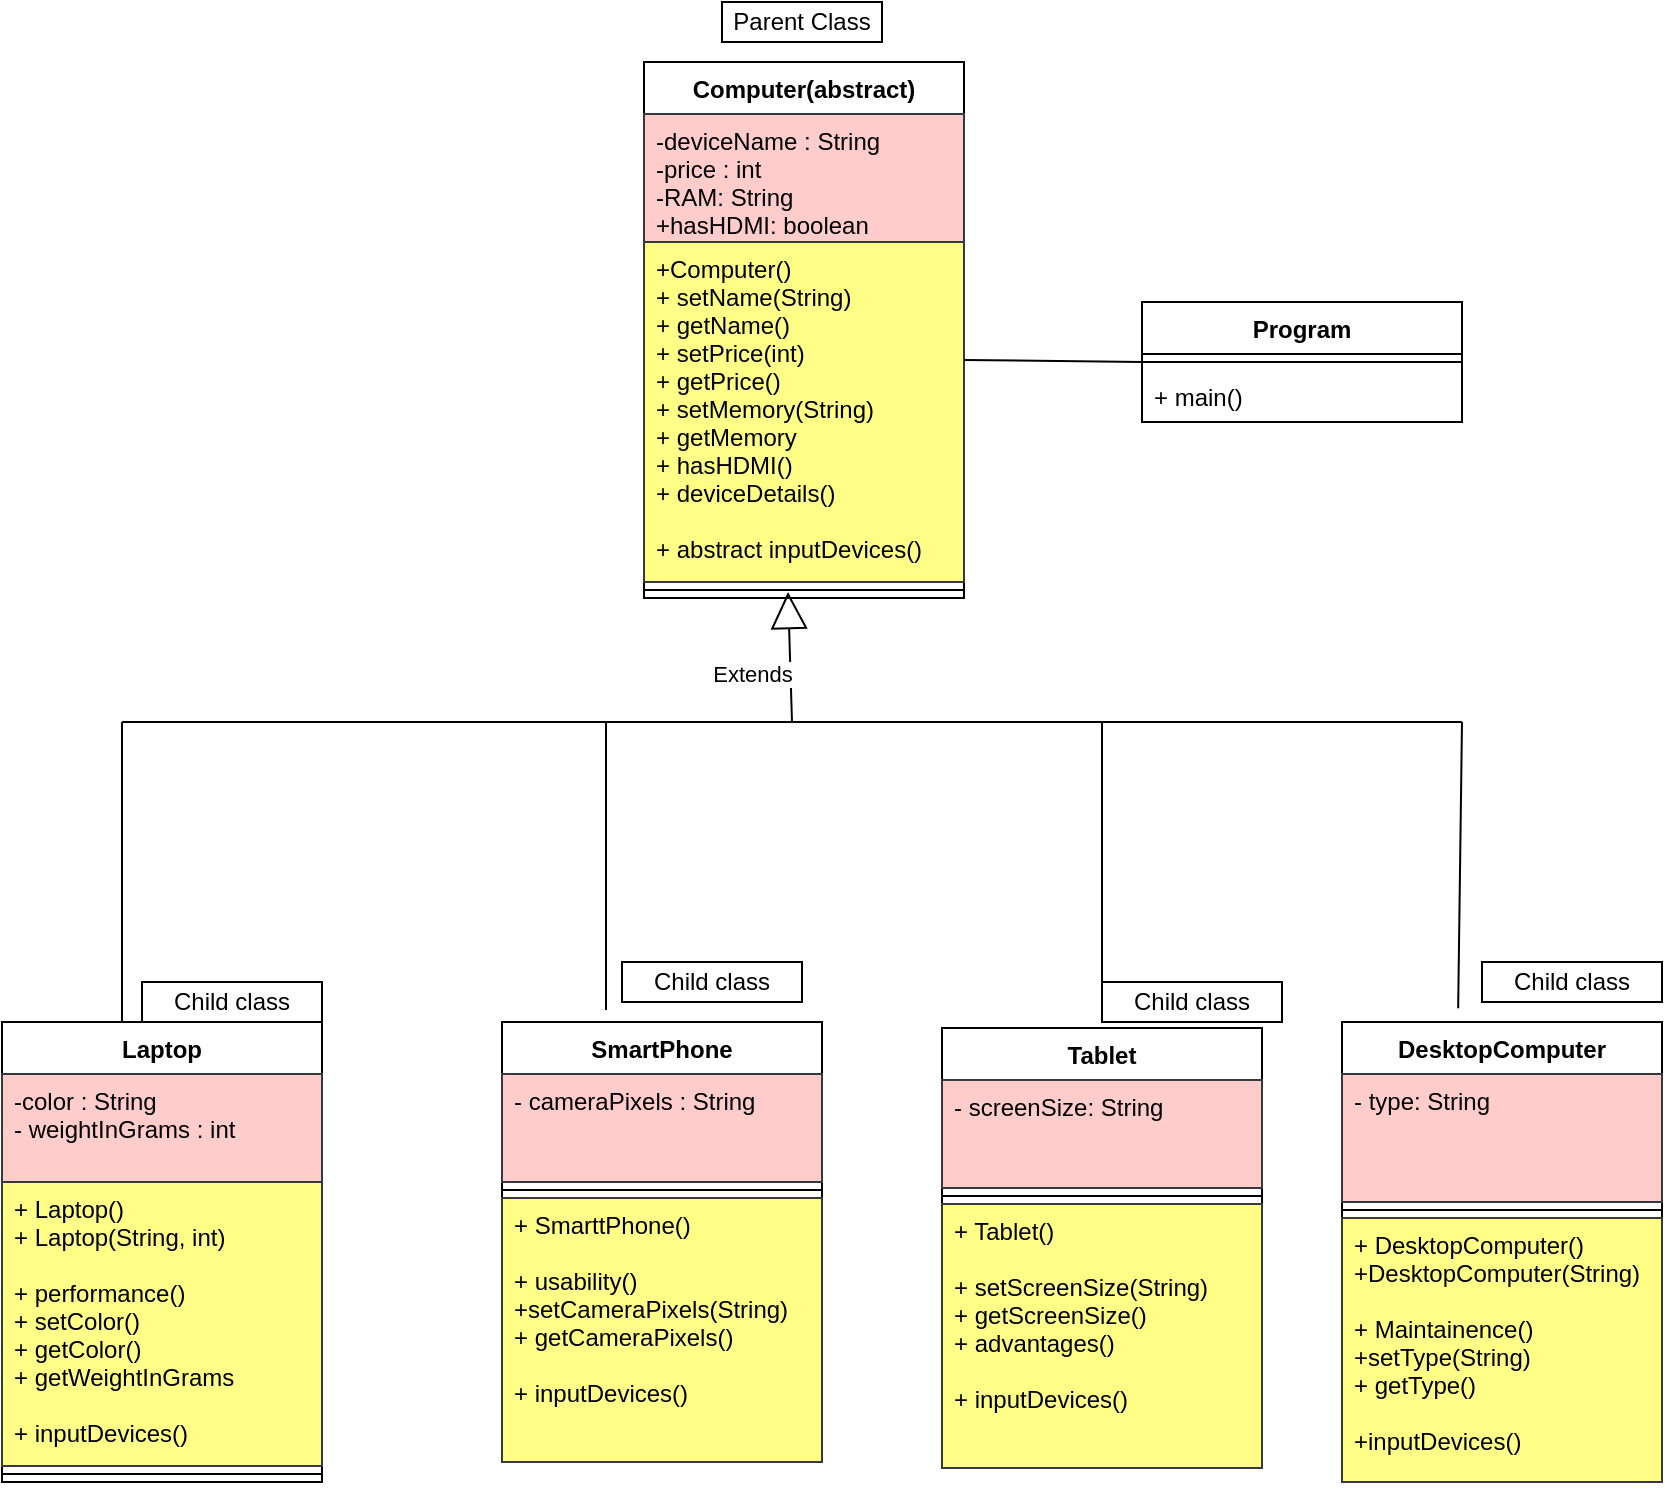 <mxfile version="20.6.0" type="github">
  <diagram id="Juxt1GDownKfmOn9Un50" name="Page-1">
    <mxGraphModel dx="868" dy="450" grid="1" gridSize="10" guides="1" tooltips="1" connect="1" arrows="1" fold="1" page="1" pageScale="1" pageWidth="850" pageHeight="1100" math="0" shadow="0">
      <root>
        <mxCell id="0" />
        <mxCell id="1" parent="0" />
        <mxCell id="tdOqcuPv-V5w8VtgRjol-1" value="Computer(abstract)" style="swimlane;fontStyle=1;align=center;verticalAlign=top;childLayout=stackLayout;horizontal=1;startSize=26;horizontalStack=0;resizeParent=1;resizeParentMax=0;resizeLast=0;collapsible=1;marginBottom=0;" parent="1" vertex="1">
          <mxGeometry x="331" y="30" width="160" height="268" as="geometry" />
        </mxCell>
        <mxCell id="tdOqcuPv-V5w8VtgRjol-2" value="-deviceName : String&#xa;-price : int&#xa;-RAM: String&#xa;+hasHDMI: boolean" style="text;strokeColor=#36393d;fillColor=#ffcccc;align=left;verticalAlign=top;spacingLeft=4;spacingRight=4;overflow=hidden;rotatable=0;points=[[0,0.5],[1,0.5]];portConstraint=eastwest;" parent="tdOqcuPv-V5w8VtgRjol-1" vertex="1">
          <mxGeometry y="26" width="160" height="64" as="geometry" />
        </mxCell>
        <mxCell id="tdOqcuPv-V5w8VtgRjol-4" value="+Computer()&#xa;+ setName(String)&#xa;+ getName()&#xa;+ setPrice(int)&#xa;+ getPrice()&#xa;+ setMemory(String)&#xa;+ getMemory&#xa;+ hasHDMI()&#xa;+ deviceDetails()&#xa;&#xa;+ abstract inputDevices()&#xa;" style="text;align=left;verticalAlign=top;spacingLeft=4;spacingRight=4;overflow=hidden;rotatable=0;points=[[0,0.5],[1,0.5]];portConstraint=eastwest;fillColor=#ffff88;strokeColor=#36393d;" parent="tdOqcuPv-V5w8VtgRjol-1" vertex="1">
          <mxGeometry y="90" width="160" height="170" as="geometry" />
        </mxCell>
        <mxCell id="tdOqcuPv-V5w8VtgRjol-3" value="" style="line;strokeWidth=1;fillColor=none;align=left;verticalAlign=middle;spacingTop=-1;spacingLeft=3;spacingRight=3;rotatable=0;labelPosition=right;points=[];portConstraint=eastwest;strokeColor=inherit;" parent="tdOqcuPv-V5w8VtgRjol-1" vertex="1">
          <mxGeometry y="260" width="160" height="8" as="geometry" />
        </mxCell>
        <mxCell id="tdOqcuPv-V5w8VtgRjol-5" value="DesktopComputer" style="swimlane;fontStyle=1;align=center;verticalAlign=top;childLayout=stackLayout;horizontal=1;startSize=26;horizontalStack=0;resizeParent=1;resizeParentMax=0;resizeLast=0;collapsible=1;marginBottom=0;" parent="1" vertex="1">
          <mxGeometry x="680" y="510" width="160" height="230" as="geometry" />
        </mxCell>
        <mxCell id="tdOqcuPv-V5w8VtgRjol-6" value="- type: String&#xa;" style="text;strokeColor=#36393d;fillColor=#ffcccc;align=left;verticalAlign=top;spacingLeft=4;spacingRight=4;overflow=hidden;rotatable=0;points=[[0,0.5],[1,0.5]];portConstraint=eastwest;" parent="tdOqcuPv-V5w8VtgRjol-5" vertex="1">
          <mxGeometry y="26" width="160" height="64" as="geometry" />
        </mxCell>
        <mxCell id="tdOqcuPv-V5w8VtgRjol-7" value="" style="line;strokeWidth=1;fillColor=none;align=left;verticalAlign=middle;spacingTop=-1;spacingLeft=3;spacingRight=3;rotatable=0;labelPosition=right;points=[];portConstraint=eastwest;strokeColor=inherit;" parent="tdOqcuPv-V5w8VtgRjol-5" vertex="1">
          <mxGeometry y="90" width="160" height="8" as="geometry" />
        </mxCell>
        <mxCell id="tdOqcuPv-V5w8VtgRjol-8" value="+ DesktopComputer()&#xa;+DesktopComputer(String)&#xa;&#xa;+ Maintainence()&#xa;+setType(String)&#xa;+ getType()&#xa;&#xa;+inputDevices()&#xa;" style="text;strokeColor=#36393d;fillColor=#ffff88;align=left;verticalAlign=top;spacingLeft=4;spacingRight=4;overflow=hidden;rotatable=0;points=[[0,0.5],[1,0.5]];portConstraint=eastwest;" parent="tdOqcuPv-V5w8VtgRjol-5" vertex="1">
          <mxGeometry y="98" width="160" height="132" as="geometry" />
        </mxCell>
        <mxCell id="tdOqcuPv-V5w8VtgRjol-9" value="Laptop" style="swimlane;fontStyle=1;align=center;verticalAlign=top;childLayout=stackLayout;horizontal=1;startSize=26;horizontalStack=0;resizeParent=1;resizeParentMax=0;resizeLast=0;collapsible=1;marginBottom=0;" parent="1" vertex="1">
          <mxGeometry x="10" y="510" width="160" height="230" as="geometry" />
        </mxCell>
        <mxCell id="tdOqcuPv-V5w8VtgRjol-10" value="-color : String&#xa;- weightInGrams : int" style="text;strokeColor=#36393d;fillColor=#ffcccc;align=left;verticalAlign=top;spacingLeft=4;spacingRight=4;overflow=hidden;rotatable=0;points=[[0,0.5],[1,0.5]];portConstraint=eastwest;" parent="tdOqcuPv-V5w8VtgRjol-9" vertex="1">
          <mxGeometry y="26" width="160" height="54" as="geometry" />
        </mxCell>
        <mxCell id="tdOqcuPv-V5w8VtgRjol-12" value="+ Laptop()&#xa;+ Laptop(String, int)&#xa;&#xa;+ performance()&#xa;+ setColor()&#xa;+ getColor()&#xa;+ getWeightInGrams&#xa;&#xa;+ inputDevices()" style="text;strokeColor=#36393d;fillColor=#ffff88;align=left;verticalAlign=top;spacingLeft=4;spacingRight=4;overflow=hidden;rotatable=0;points=[[0,0.5],[1,0.5]];portConstraint=eastwest;" parent="tdOqcuPv-V5w8VtgRjol-9" vertex="1">
          <mxGeometry y="80" width="160" height="142" as="geometry" />
        </mxCell>
        <mxCell id="tdOqcuPv-V5w8VtgRjol-11" value="" style="line;strokeWidth=1;fillColor=none;align=left;verticalAlign=middle;spacingTop=-1;spacingLeft=3;spacingRight=3;rotatable=0;labelPosition=right;points=[];portConstraint=eastwest;strokeColor=inherit;" parent="tdOqcuPv-V5w8VtgRjol-9" vertex="1">
          <mxGeometry y="222" width="160" height="8" as="geometry" />
        </mxCell>
        <mxCell id="tdOqcuPv-V5w8VtgRjol-13" value="SmartPhone" style="swimlane;fontStyle=1;align=center;verticalAlign=top;childLayout=stackLayout;horizontal=1;startSize=26;horizontalStack=0;resizeParent=1;resizeParentMax=0;resizeLast=0;collapsible=1;marginBottom=0;" parent="1" vertex="1">
          <mxGeometry x="260" y="510" width="160" height="220" as="geometry" />
        </mxCell>
        <mxCell id="tdOqcuPv-V5w8VtgRjol-14" value="- cameraPixels : String" style="text;strokeColor=#36393d;fillColor=#ffcccc;align=left;verticalAlign=top;spacingLeft=4;spacingRight=4;overflow=hidden;rotatable=0;points=[[0,0.5],[1,0.5]];portConstraint=eastwest;" parent="tdOqcuPv-V5w8VtgRjol-13" vertex="1">
          <mxGeometry y="26" width="160" height="54" as="geometry" />
        </mxCell>
        <mxCell id="tdOqcuPv-V5w8VtgRjol-15" value="" style="line;strokeWidth=1;fillColor=none;align=left;verticalAlign=middle;spacingTop=-1;spacingLeft=3;spacingRight=3;rotatable=0;labelPosition=right;points=[];portConstraint=eastwest;strokeColor=inherit;" parent="tdOqcuPv-V5w8VtgRjol-13" vertex="1">
          <mxGeometry y="80" width="160" height="8" as="geometry" />
        </mxCell>
        <mxCell id="tdOqcuPv-V5w8VtgRjol-16" value="+ SmarttPhone()&#xa;&#xa;+ usability()&#xa;+setCameraPixels(String)&#xa;+ getCameraPixels()&#xa;&#xa;+ inputDevices()" style="text;strokeColor=#36393d;fillColor=#ffff88;align=left;verticalAlign=top;spacingLeft=4;spacingRight=4;overflow=hidden;rotatable=0;points=[[0,0.5],[1,0.5]];portConstraint=eastwest;" parent="tdOqcuPv-V5w8VtgRjol-13" vertex="1">
          <mxGeometry y="88" width="160" height="132" as="geometry" />
        </mxCell>
        <mxCell id="tdOqcuPv-V5w8VtgRjol-17" value="Tablet" style="swimlane;fontStyle=1;align=center;verticalAlign=top;childLayout=stackLayout;horizontal=1;startSize=26;horizontalStack=0;resizeParent=1;resizeParentMax=0;resizeLast=0;collapsible=1;marginBottom=0;" parent="1" vertex="1">
          <mxGeometry x="480" y="513" width="160" height="220" as="geometry" />
        </mxCell>
        <mxCell id="tdOqcuPv-V5w8VtgRjol-18" value="- screenSize: String" style="text;strokeColor=#36393d;fillColor=#ffcccc;align=left;verticalAlign=top;spacingLeft=4;spacingRight=4;overflow=hidden;rotatable=0;points=[[0,0.5],[1,0.5]];portConstraint=eastwest;" parent="tdOqcuPv-V5w8VtgRjol-17" vertex="1">
          <mxGeometry y="26" width="160" height="54" as="geometry" />
        </mxCell>
        <mxCell id="tdOqcuPv-V5w8VtgRjol-19" value="" style="line;strokeWidth=1;fillColor=none;align=left;verticalAlign=middle;spacingTop=-1;spacingLeft=3;spacingRight=3;rotatable=0;labelPosition=right;points=[];portConstraint=eastwest;strokeColor=inherit;" parent="tdOqcuPv-V5w8VtgRjol-17" vertex="1">
          <mxGeometry y="80" width="160" height="8" as="geometry" />
        </mxCell>
        <mxCell id="tdOqcuPv-V5w8VtgRjol-20" value="+ Tablet()&#xa;&#xa;+ setScreenSize(String)&#xa;+ getScreenSize()&#xa;+ advantages()&#xa;&#xa;+ inputDevices()" style="text;strokeColor=#36393d;fillColor=#ffff88;align=left;verticalAlign=top;spacingLeft=4;spacingRight=4;overflow=hidden;rotatable=0;points=[[0,0.5],[1,0.5]];portConstraint=eastwest;" parent="tdOqcuPv-V5w8VtgRjol-17" vertex="1">
          <mxGeometry y="88" width="160" height="132" as="geometry" />
        </mxCell>
        <mxCell id="tdOqcuPv-V5w8VtgRjol-23" value="Child class" style="rounded=0;whiteSpace=wrap;html=1;" parent="1" vertex="1">
          <mxGeometry x="80" y="490" width="90" height="20" as="geometry" />
        </mxCell>
        <mxCell id="tdOqcuPv-V5w8VtgRjol-24" value="Child class" style="rounded=0;whiteSpace=wrap;html=1;" parent="1" vertex="1">
          <mxGeometry x="320" y="480" width="90" height="20" as="geometry" />
        </mxCell>
        <mxCell id="tdOqcuPv-V5w8VtgRjol-25" value="Child class" style="rounded=0;whiteSpace=wrap;html=1;" parent="1" vertex="1">
          <mxGeometry x="560" y="490" width="90" height="20" as="geometry" />
        </mxCell>
        <mxCell id="tdOqcuPv-V5w8VtgRjol-26" value="Child class" style="rounded=0;whiteSpace=wrap;html=1;" parent="1" vertex="1">
          <mxGeometry x="750" y="480" width="90" height="20" as="geometry" />
        </mxCell>
        <mxCell id="tdOqcuPv-V5w8VtgRjol-27" value="Parent Class" style="rounded=0;whiteSpace=wrap;html=1;" parent="1" vertex="1">
          <mxGeometry x="370" width="80" height="20" as="geometry" />
        </mxCell>
        <mxCell id="tdOqcuPv-V5w8VtgRjol-28" value="" style="endArrow=none;html=1;rounded=0;" parent="1" edge="1">
          <mxGeometry width="50" height="50" relative="1" as="geometry">
            <mxPoint x="70" y="360" as="sourcePoint" />
            <mxPoint x="740" y="360" as="targetPoint" />
            <Array as="points">
              <mxPoint x="400" y="360" />
            </Array>
          </mxGeometry>
        </mxCell>
        <mxCell id="tdOqcuPv-V5w8VtgRjol-29" value="" style="endArrow=none;html=1;rounded=0;exitX=0.375;exitY=0;exitDx=0;exitDy=0;exitPerimeter=0;" parent="1" source="tdOqcuPv-V5w8VtgRjol-9" edge="1">
          <mxGeometry width="50" height="50" relative="1" as="geometry">
            <mxPoint x="70" y="300" as="sourcePoint" />
            <mxPoint x="70" y="360" as="targetPoint" />
          </mxGeometry>
        </mxCell>
        <mxCell id="tdOqcuPv-V5w8VtgRjol-30" value="" style="endArrow=none;html=1;rounded=0;" parent="1" edge="1">
          <mxGeometry width="50" height="50" relative="1" as="geometry">
            <mxPoint x="560" y="510" as="sourcePoint" />
            <mxPoint x="560" y="360" as="targetPoint" />
          </mxGeometry>
        </mxCell>
        <mxCell id="tdOqcuPv-V5w8VtgRjol-31" value="" style="endArrow=none;html=1;rounded=0;exitX=0.325;exitY=-0.027;exitDx=0;exitDy=0;exitPerimeter=0;" parent="1" source="tdOqcuPv-V5w8VtgRjol-13" edge="1">
          <mxGeometry width="50" height="50" relative="1" as="geometry">
            <mxPoint x="310" y="310" as="sourcePoint" />
            <mxPoint x="312" y="360" as="targetPoint" />
          </mxGeometry>
        </mxCell>
        <mxCell id="tdOqcuPv-V5w8VtgRjol-32" value="" style="endArrow=none;html=1;rounded=0;exitX=0.363;exitY=-0.03;exitDx=0;exitDy=0;exitPerimeter=0;" parent="1" source="tdOqcuPv-V5w8VtgRjol-5" edge="1">
          <mxGeometry width="50" height="50" relative="1" as="geometry">
            <mxPoint x="740" y="310" as="sourcePoint" />
            <mxPoint x="740" y="360" as="targetPoint" />
          </mxGeometry>
        </mxCell>
        <mxCell id="tdOqcuPv-V5w8VtgRjol-34" value="Extends" style="endArrow=block;endSize=16;endFill=0;html=1;rounded=0;entryX=0.45;entryY=0.625;entryDx=0;entryDy=0;entryPerimeter=0;" parent="1" target="tdOqcuPv-V5w8VtgRjol-3" edge="1">
          <mxGeometry x="-0.235" y="19" width="160" relative="1" as="geometry">
            <mxPoint x="405" y="360" as="sourcePoint" />
            <mxPoint x="405" y="310" as="targetPoint" />
            <mxPoint as="offset" />
          </mxGeometry>
        </mxCell>
        <mxCell id="hOl1YvcaIpcVuIxt1p91-1" value="" style="endArrow=none;html=1;rounded=0;exitX=1;exitY=0.347;exitDx=0;exitDy=0;exitPerimeter=0;" edge="1" parent="1" source="tdOqcuPv-V5w8VtgRjol-4">
          <mxGeometry width="50" height="50" relative="1" as="geometry">
            <mxPoint x="500" y="180" as="sourcePoint" />
            <mxPoint x="580" y="180" as="targetPoint" />
          </mxGeometry>
        </mxCell>
        <mxCell id="hOl1YvcaIpcVuIxt1p91-2" value="Program" style="swimlane;fontStyle=1;align=center;verticalAlign=top;childLayout=stackLayout;horizontal=1;startSize=26;horizontalStack=0;resizeParent=1;resizeParentMax=0;resizeLast=0;collapsible=1;marginBottom=0;" vertex="1" parent="1">
          <mxGeometry x="580" y="150" width="160" height="60" as="geometry" />
        </mxCell>
        <mxCell id="hOl1YvcaIpcVuIxt1p91-4" value="" style="line;strokeWidth=1;fillColor=none;align=left;verticalAlign=middle;spacingTop=-1;spacingLeft=3;spacingRight=3;rotatable=0;labelPosition=right;points=[];portConstraint=eastwest;strokeColor=inherit;" vertex="1" parent="hOl1YvcaIpcVuIxt1p91-2">
          <mxGeometry y="26" width="160" height="8" as="geometry" />
        </mxCell>
        <mxCell id="hOl1YvcaIpcVuIxt1p91-5" value="+ main()" style="text;strokeColor=none;fillColor=none;align=left;verticalAlign=top;spacingLeft=4;spacingRight=4;overflow=hidden;rotatable=0;points=[[0,0.5],[1,0.5]];portConstraint=eastwest;" vertex="1" parent="hOl1YvcaIpcVuIxt1p91-2">
          <mxGeometry y="34" width="160" height="26" as="geometry" />
        </mxCell>
      </root>
    </mxGraphModel>
  </diagram>
</mxfile>
